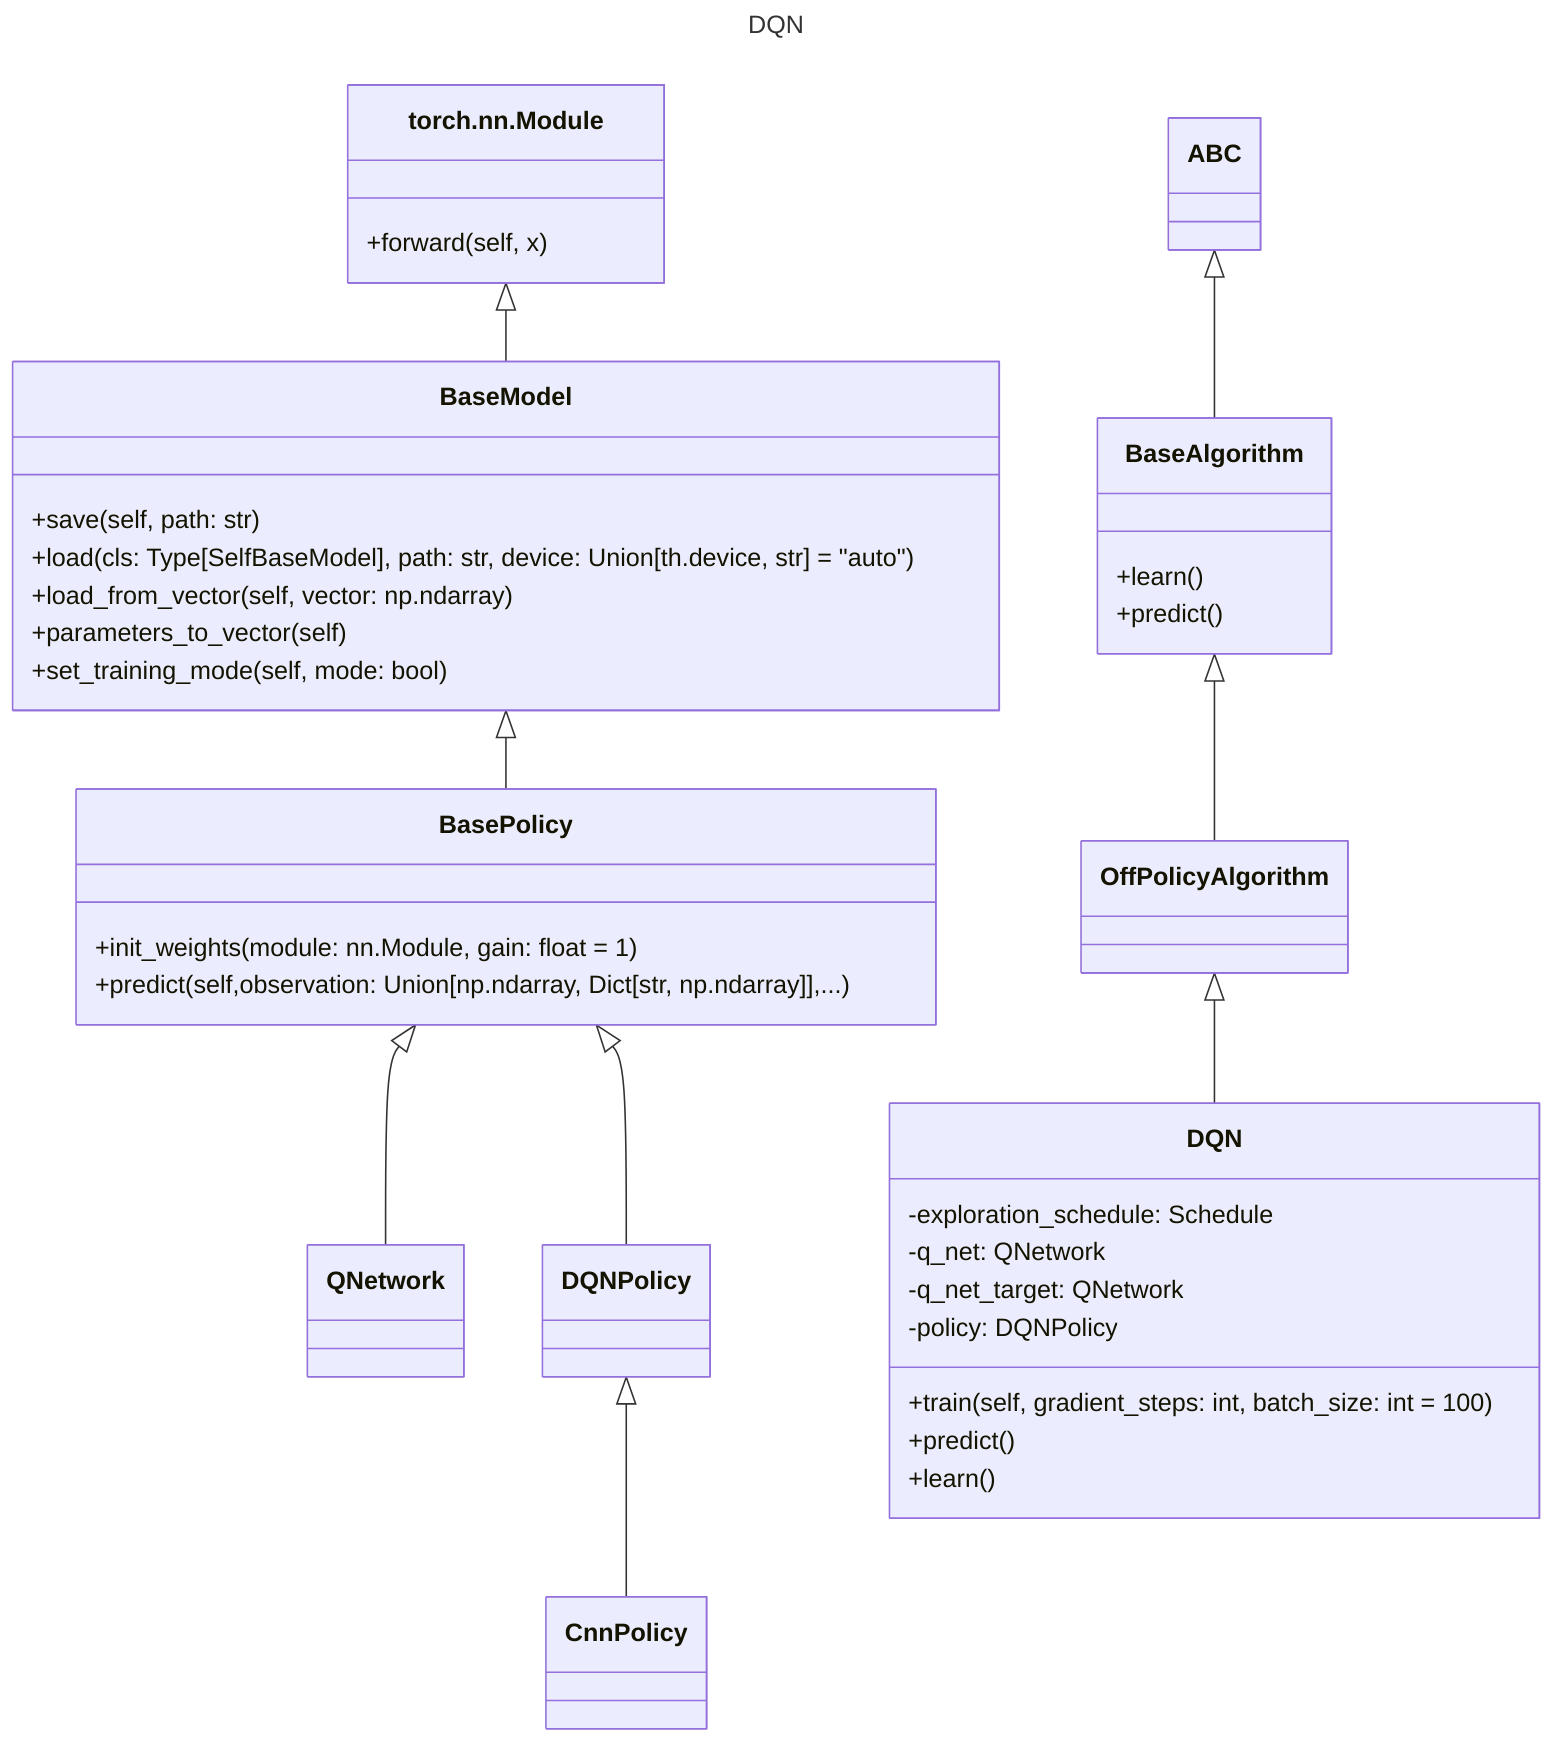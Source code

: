 ---
title: DQN
---

classDiagram
    class Module["torch.nn.Module"]{
        +forward(self, x)
    }
    class BaseModel {
        +save(self, path: str)
        +load(cls: Type[SelfBaseModel], path: str, device: Union[th.device, str] = "auto")
        +load_from_vector(self, vector: np.ndarray)
        +parameters_to_vector(self)
        +set_training_mode(self, mode: bool)
    }
    class BasePolicy{
        +init_weights(module: nn.Module, gain: float = 1)
        +predict(self,observation: Union[np.ndarray, Dict[str, np.ndarray]],...)
    }
    class QNetwork{

    }
    class DQNPolicy{

    }
    class CnnPolicy{

    }
    class DQN{
        -exploration_schedule: Schedule
        -q_net: QNetwork
        -q_net_target: QNetwork
        -policy: DQNPolicy
        +train(self, gradient_steps: int, batch_size: int = 100)
        +predict()
        +learn()
    }
    class ABC
    class BaseAlgorithm{
        +learn()
        +predict()
    }

    Module <|-- BaseModel
    BaseModel <|-- BasePolicy
    BasePolicy <|-- QNetwork
    BasePolicy <|-- DQNPolicy
    DQNPolicy <|-- CnnPolicy
    OffPolicyAlgorithm <|-- DQN
    ABC <|-- BaseAlgorithm
    BaseAlgorithm <|-- OffPolicyAlgorithm